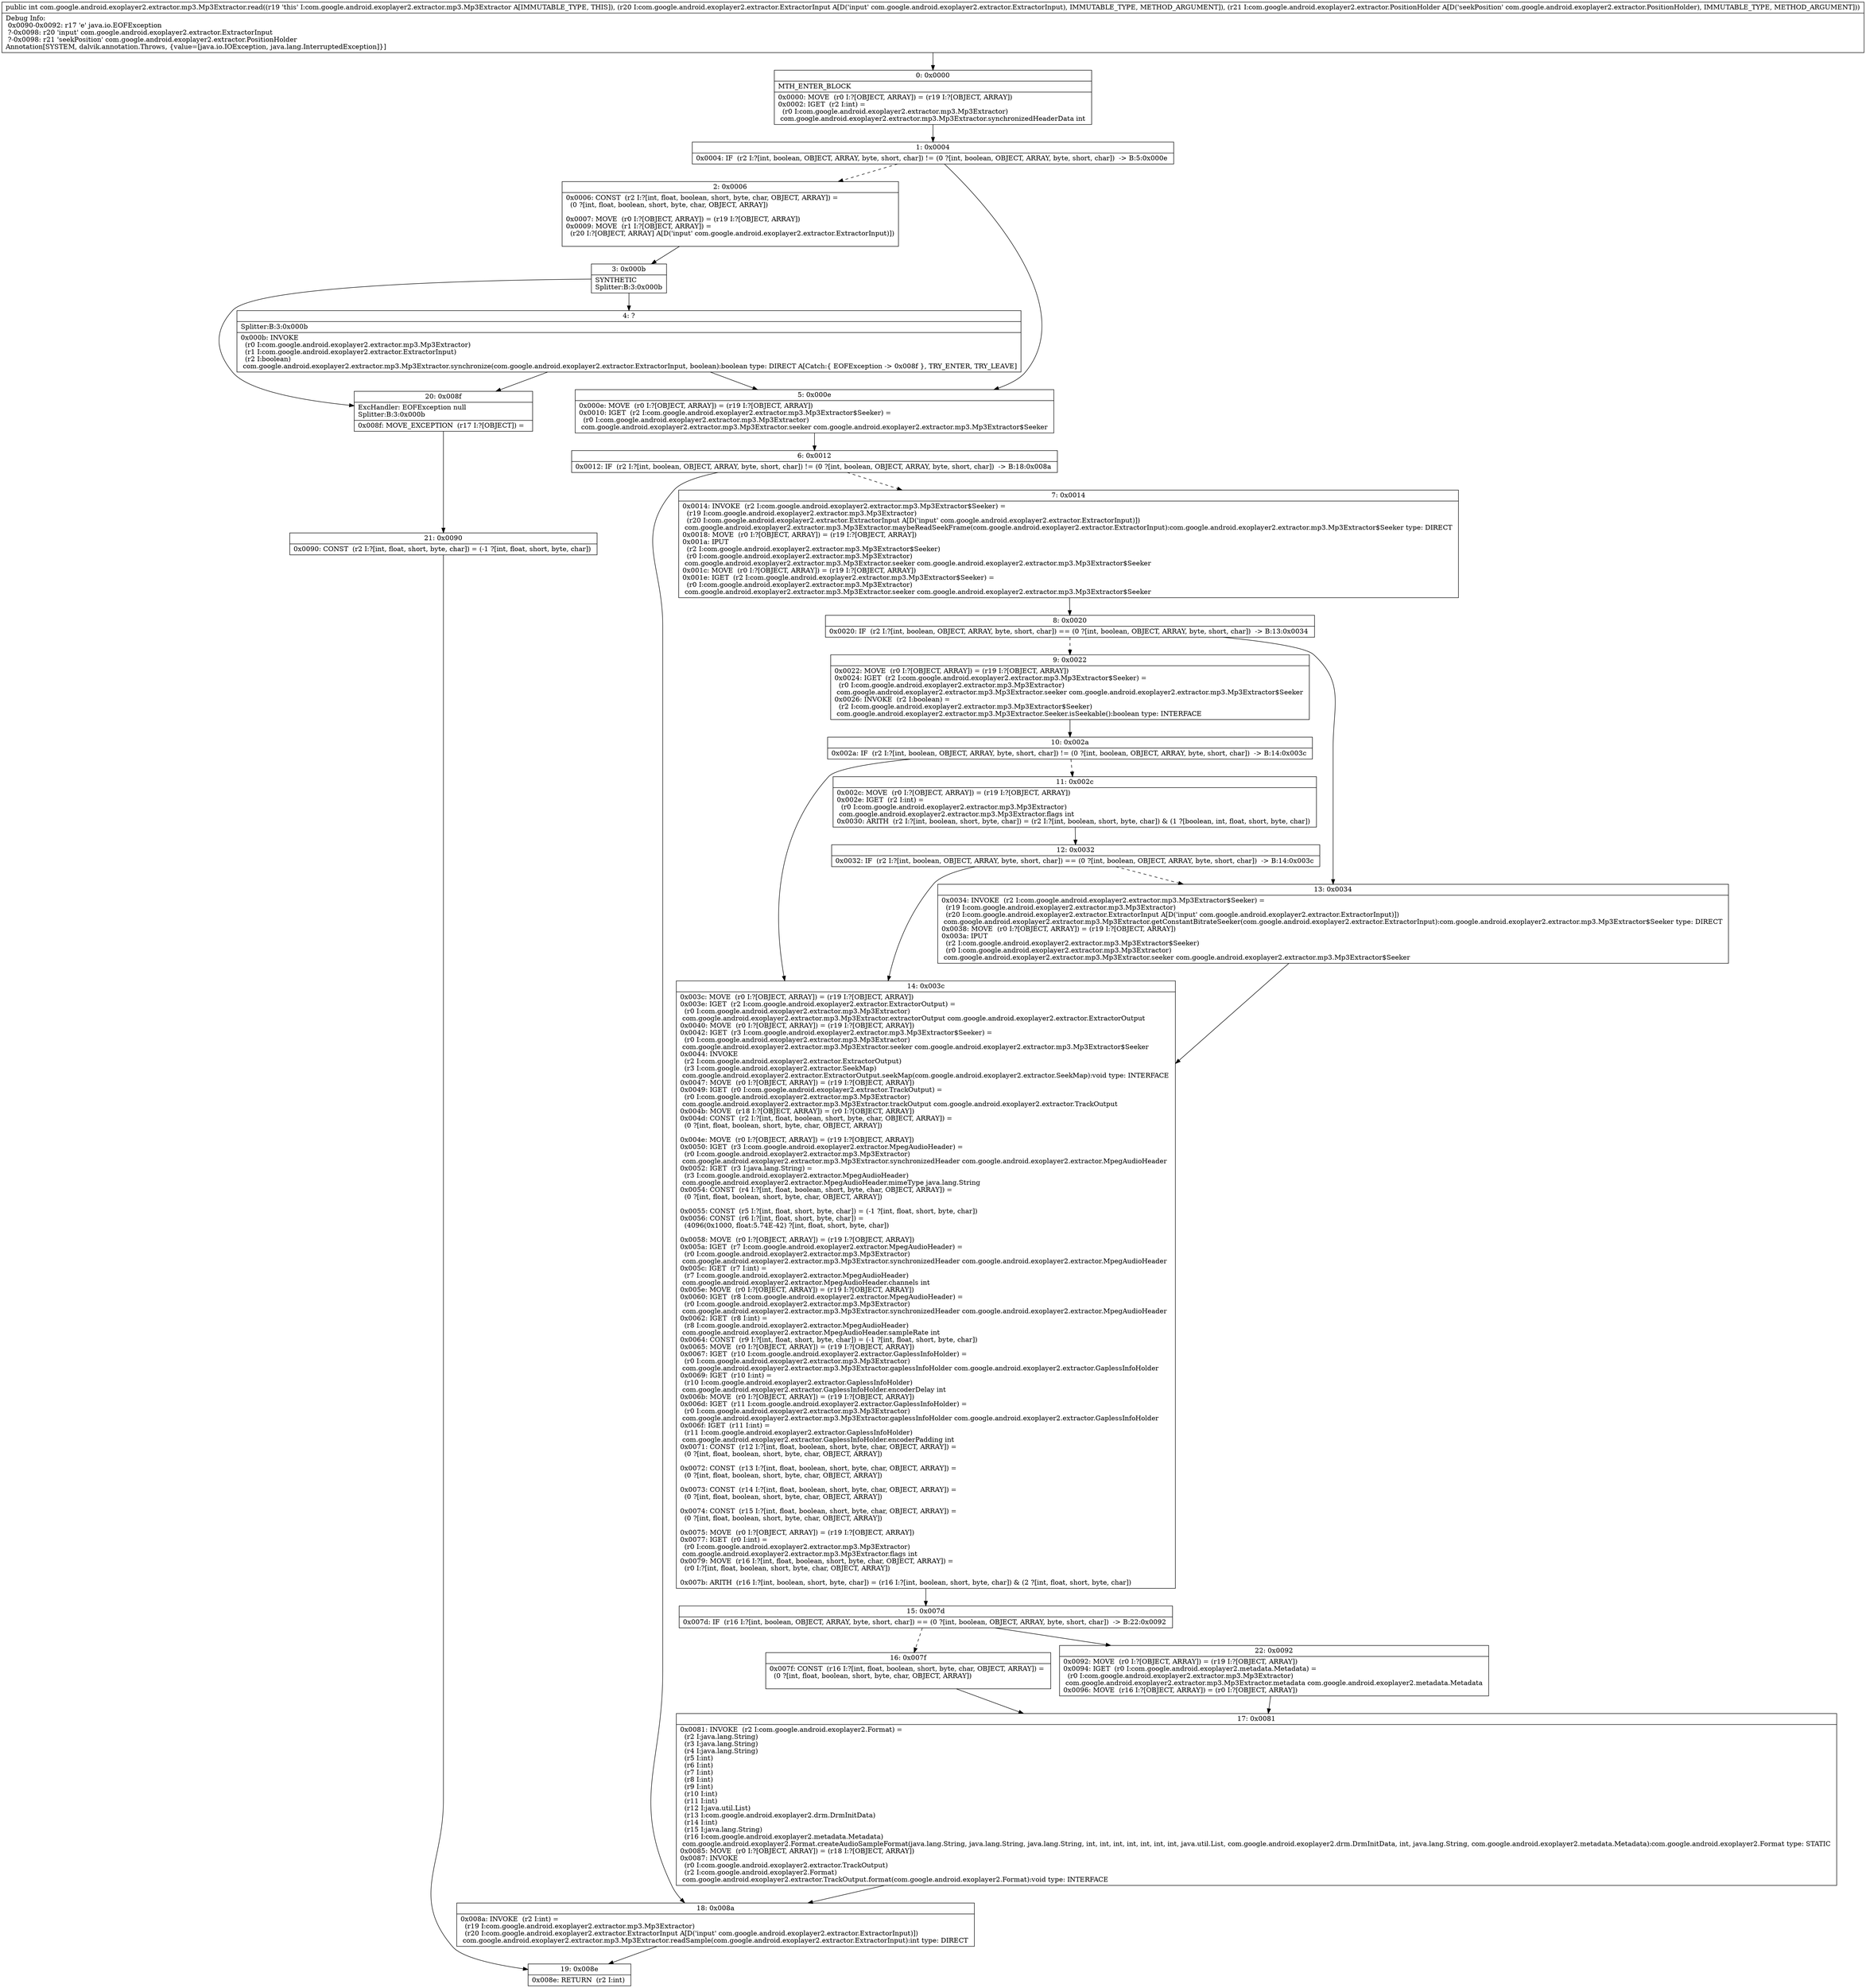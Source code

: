 digraph "CFG forcom.google.android.exoplayer2.extractor.mp3.Mp3Extractor.read(Lcom\/google\/android\/exoplayer2\/extractor\/ExtractorInput;Lcom\/google\/android\/exoplayer2\/extractor\/PositionHolder;)I" {
Node_0 [shape=record,label="{0\:\ 0x0000|MTH_ENTER_BLOCK\l|0x0000: MOVE  (r0 I:?[OBJECT, ARRAY]) = (r19 I:?[OBJECT, ARRAY]) \l0x0002: IGET  (r2 I:int) = \l  (r0 I:com.google.android.exoplayer2.extractor.mp3.Mp3Extractor)\l com.google.android.exoplayer2.extractor.mp3.Mp3Extractor.synchronizedHeaderData int \l}"];
Node_1 [shape=record,label="{1\:\ 0x0004|0x0004: IF  (r2 I:?[int, boolean, OBJECT, ARRAY, byte, short, char]) != (0 ?[int, boolean, OBJECT, ARRAY, byte, short, char])  \-\> B:5:0x000e \l}"];
Node_2 [shape=record,label="{2\:\ 0x0006|0x0006: CONST  (r2 I:?[int, float, boolean, short, byte, char, OBJECT, ARRAY]) = \l  (0 ?[int, float, boolean, short, byte, char, OBJECT, ARRAY])\l \l0x0007: MOVE  (r0 I:?[OBJECT, ARRAY]) = (r19 I:?[OBJECT, ARRAY]) \l0x0009: MOVE  (r1 I:?[OBJECT, ARRAY]) = \l  (r20 I:?[OBJECT, ARRAY] A[D('input' com.google.android.exoplayer2.extractor.ExtractorInput)])\l \l}"];
Node_3 [shape=record,label="{3\:\ 0x000b|SYNTHETIC\lSplitter:B:3:0x000b\l}"];
Node_4 [shape=record,label="{4\:\ ?|Splitter:B:3:0x000b\l|0x000b: INVOKE  \l  (r0 I:com.google.android.exoplayer2.extractor.mp3.Mp3Extractor)\l  (r1 I:com.google.android.exoplayer2.extractor.ExtractorInput)\l  (r2 I:boolean)\l com.google.android.exoplayer2.extractor.mp3.Mp3Extractor.synchronize(com.google.android.exoplayer2.extractor.ExtractorInput, boolean):boolean type: DIRECT A[Catch:\{ EOFException \-\> 0x008f \}, TRY_ENTER, TRY_LEAVE]\l}"];
Node_5 [shape=record,label="{5\:\ 0x000e|0x000e: MOVE  (r0 I:?[OBJECT, ARRAY]) = (r19 I:?[OBJECT, ARRAY]) \l0x0010: IGET  (r2 I:com.google.android.exoplayer2.extractor.mp3.Mp3Extractor$Seeker) = \l  (r0 I:com.google.android.exoplayer2.extractor.mp3.Mp3Extractor)\l com.google.android.exoplayer2.extractor.mp3.Mp3Extractor.seeker com.google.android.exoplayer2.extractor.mp3.Mp3Extractor$Seeker \l}"];
Node_6 [shape=record,label="{6\:\ 0x0012|0x0012: IF  (r2 I:?[int, boolean, OBJECT, ARRAY, byte, short, char]) != (0 ?[int, boolean, OBJECT, ARRAY, byte, short, char])  \-\> B:18:0x008a \l}"];
Node_7 [shape=record,label="{7\:\ 0x0014|0x0014: INVOKE  (r2 I:com.google.android.exoplayer2.extractor.mp3.Mp3Extractor$Seeker) = \l  (r19 I:com.google.android.exoplayer2.extractor.mp3.Mp3Extractor)\l  (r20 I:com.google.android.exoplayer2.extractor.ExtractorInput A[D('input' com.google.android.exoplayer2.extractor.ExtractorInput)])\l com.google.android.exoplayer2.extractor.mp3.Mp3Extractor.maybeReadSeekFrame(com.google.android.exoplayer2.extractor.ExtractorInput):com.google.android.exoplayer2.extractor.mp3.Mp3Extractor$Seeker type: DIRECT \l0x0018: MOVE  (r0 I:?[OBJECT, ARRAY]) = (r19 I:?[OBJECT, ARRAY]) \l0x001a: IPUT  \l  (r2 I:com.google.android.exoplayer2.extractor.mp3.Mp3Extractor$Seeker)\l  (r0 I:com.google.android.exoplayer2.extractor.mp3.Mp3Extractor)\l com.google.android.exoplayer2.extractor.mp3.Mp3Extractor.seeker com.google.android.exoplayer2.extractor.mp3.Mp3Extractor$Seeker \l0x001c: MOVE  (r0 I:?[OBJECT, ARRAY]) = (r19 I:?[OBJECT, ARRAY]) \l0x001e: IGET  (r2 I:com.google.android.exoplayer2.extractor.mp3.Mp3Extractor$Seeker) = \l  (r0 I:com.google.android.exoplayer2.extractor.mp3.Mp3Extractor)\l com.google.android.exoplayer2.extractor.mp3.Mp3Extractor.seeker com.google.android.exoplayer2.extractor.mp3.Mp3Extractor$Seeker \l}"];
Node_8 [shape=record,label="{8\:\ 0x0020|0x0020: IF  (r2 I:?[int, boolean, OBJECT, ARRAY, byte, short, char]) == (0 ?[int, boolean, OBJECT, ARRAY, byte, short, char])  \-\> B:13:0x0034 \l}"];
Node_9 [shape=record,label="{9\:\ 0x0022|0x0022: MOVE  (r0 I:?[OBJECT, ARRAY]) = (r19 I:?[OBJECT, ARRAY]) \l0x0024: IGET  (r2 I:com.google.android.exoplayer2.extractor.mp3.Mp3Extractor$Seeker) = \l  (r0 I:com.google.android.exoplayer2.extractor.mp3.Mp3Extractor)\l com.google.android.exoplayer2.extractor.mp3.Mp3Extractor.seeker com.google.android.exoplayer2.extractor.mp3.Mp3Extractor$Seeker \l0x0026: INVOKE  (r2 I:boolean) = \l  (r2 I:com.google.android.exoplayer2.extractor.mp3.Mp3Extractor$Seeker)\l com.google.android.exoplayer2.extractor.mp3.Mp3Extractor.Seeker.isSeekable():boolean type: INTERFACE \l}"];
Node_10 [shape=record,label="{10\:\ 0x002a|0x002a: IF  (r2 I:?[int, boolean, OBJECT, ARRAY, byte, short, char]) != (0 ?[int, boolean, OBJECT, ARRAY, byte, short, char])  \-\> B:14:0x003c \l}"];
Node_11 [shape=record,label="{11\:\ 0x002c|0x002c: MOVE  (r0 I:?[OBJECT, ARRAY]) = (r19 I:?[OBJECT, ARRAY]) \l0x002e: IGET  (r2 I:int) = \l  (r0 I:com.google.android.exoplayer2.extractor.mp3.Mp3Extractor)\l com.google.android.exoplayer2.extractor.mp3.Mp3Extractor.flags int \l0x0030: ARITH  (r2 I:?[int, boolean, short, byte, char]) = (r2 I:?[int, boolean, short, byte, char]) & (1 ?[boolean, int, float, short, byte, char]) \l}"];
Node_12 [shape=record,label="{12\:\ 0x0032|0x0032: IF  (r2 I:?[int, boolean, OBJECT, ARRAY, byte, short, char]) == (0 ?[int, boolean, OBJECT, ARRAY, byte, short, char])  \-\> B:14:0x003c \l}"];
Node_13 [shape=record,label="{13\:\ 0x0034|0x0034: INVOKE  (r2 I:com.google.android.exoplayer2.extractor.mp3.Mp3Extractor$Seeker) = \l  (r19 I:com.google.android.exoplayer2.extractor.mp3.Mp3Extractor)\l  (r20 I:com.google.android.exoplayer2.extractor.ExtractorInput A[D('input' com.google.android.exoplayer2.extractor.ExtractorInput)])\l com.google.android.exoplayer2.extractor.mp3.Mp3Extractor.getConstantBitrateSeeker(com.google.android.exoplayer2.extractor.ExtractorInput):com.google.android.exoplayer2.extractor.mp3.Mp3Extractor$Seeker type: DIRECT \l0x0038: MOVE  (r0 I:?[OBJECT, ARRAY]) = (r19 I:?[OBJECT, ARRAY]) \l0x003a: IPUT  \l  (r2 I:com.google.android.exoplayer2.extractor.mp3.Mp3Extractor$Seeker)\l  (r0 I:com.google.android.exoplayer2.extractor.mp3.Mp3Extractor)\l com.google.android.exoplayer2.extractor.mp3.Mp3Extractor.seeker com.google.android.exoplayer2.extractor.mp3.Mp3Extractor$Seeker \l}"];
Node_14 [shape=record,label="{14\:\ 0x003c|0x003c: MOVE  (r0 I:?[OBJECT, ARRAY]) = (r19 I:?[OBJECT, ARRAY]) \l0x003e: IGET  (r2 I:com.google.android.exoplayer2.extractor.ExtractorOutput) = \l  (r0 I:com.google.android.exoplayer2.extractor.mp3.Mp3Extractor)\l com.google.android.exoplayer2.extractor.mp3.Mp3Extractor.extractorOutput com.google.android.exoplayer2.extractor.ExtractorOutput \l0x0040: MOVE  (r0 I:?[OBJECT, ARRAY]) = (r19 I:?[OBJECT, ARRAY]) \l0x0042: IGET  (r3 I:com.google.android.exoplayer2.extractor.mp3.Mp3Extractor$Seeker) = \l  (r0 I:com.google.android.exoplayer2.extractor.mp3.Mp3Extractor)\l com.google.android.exoplayer2.extractor.mp3.Mp3Extractor.seeker com.google.android.exoplayer2.extractor.mp3.Mp3Extractor$Seeker \l0x0044: INVOKE  \l  (r2 I:com.google.android.exoplayer2.extractor.ExtractorOutput)\l  (r3 I:com.google.android.exoplayer2.extractor.SeekMap)\l com.google.android.exoplayer2.extractor.ExtractorOutput.seekMap(com.google.android.exoplayer2.extractor.SeekMap):void type: INTERFACE \l0x0047: MOVE  (r0 I:?[OBJECT, ARRAY]) = (r19 I:?[OBJECT, ARRAY]) \l0x0049: IGET  (r0 I:com.google.android.exoplayer2.extractor.TrackOutput) = \l  (r0 I:com.google.android.exoplayer2.extractor.mp3.Mp3Extractor)\l com.google.android.exoplayer2.extractor.mp3.Mp3Extractor.trackOutput com.google.android.exoplayer2.extractor.TrackOutput \l0x004b: MOVE  (r18 I:?[OBJECT, ARRAY]) = (r0 I:?[OBJECT, ARRAY]) \l0x004d: CONST  (r2 I:?[int, float, boolean, short, byte, char, OBJECT, ARRAY]) = \l  (0 ?[int, float, boolean, short, byte, char, OBJECT, ARRAY])\l \l0x004e: MOVE  (r0 I:?[OBJECT, ARRAY]) = (r19 I:?[OBJECT, ARRAY]) \l0x0050: IGET  (r3 I:com.google.android.exoplayer2.extractor.MpegAudioHeader) = \l  (r0 I:com.google.android.exoplayer2.extractor.mp3.Mp3Extractor)\l com.google.android.exoplayer2.extractor.mp3.Mp3Extractor.synchronizedHeader com.google.android.exoplayer2.extractor.MpegAudioHeader \l0x0052: IGET  (r3 I:java.lang.String) = \l  (r3 I:com.google.android.exoplayer2.extractor.MpegAudioHeader)\l com.google.android.exoplayer2.extractor.MpegAudioHeader.mimeType java.lang.String \l0x0054: CONST  (r4 I:?[int, float, boolean, short, byte, char, OBJECT, ARRAY]) = \l  (0 ?[int, float, boolean, short, byte, char, OBJECT, ARRAY])\l \l0x0055: CONST  (r5 I:?[int, float, short, byte, char]) = (\-1 ?[int, float, short, byte, char]) \l0x0056: CONST  (r6 I:?[int, float, short, byte, char]) = \l  (4096(0x1000, float:5.74E\-42) ?[int, float, short, byte, char])\l \l0x0058: MOVE  (r0 I:?[OBJECT, ARRAY]) = (r19 I:?[OBJECT, ARRAY]) \l0x005a: IGET  (r7 I:com.google.android.exoplayer2.extractor.MpegAudioHeader) = \l  (r0 I:com.google.android.exoplayer2.extractor.mp3.Mp3Extractor)\l com.google.android.exoplayer2.extractor.mp3.Mp3Extractor.synchronizedHeader com.google.android.exoplayer2.extractor.MpegAudioHeader \l0x005c: IGET  (r7 I:int) = \l  (r7 I:com.google.android.exoplayer2.extractor.MpegAudioHeader)\l com.google.android.exoplayer2.extractor.MpegAudioHeader.channels int \l0x005e: MOVE  (r0 I:?[OBJECT, ARRAY]) = (r19 I:?[OBJECT, ARRAY]) \l0x0060: IGET  (r8 I:com.google.android.exoplayer2.extractor.MpegAudioHeader) = \l  (r0 I:com.google.android.exoplayer2.extractor.mp3.Mp3Extractor)\l com.google.android.exoplayer2.extractor.mp3.Mp3Extractor.synchronizedHeader com.google.android.exoplayer2.extractor.MpegAudioHeader \l0x0062: IGET  (r8 I:int) = \l  (r8 I:com.google.android.exoplayer2.extractor.MpegAudioHeader)\l com.google.android.exoplayer2.extractor.MpegAudioHeader.sampleRate int \l0x0064: CONST  (r9 I:?[int, float, short, byte, char]) = (\-1 ?[int, float, short, byte, char]) \l0x0065: MOVE  (r0 I:?[OBJECT, ARRAY]) = (r19 I:?[OBJECT, ARRAY]) \l0x0067: IGET  (r10 I:com.google.android.exoplayer2.extractor.GaplessInfoHolder) = \l  (r0 I:com.google.android.exoplayer2.extractor.mp3.Mp3Extractor)\l com.google.android.exoplayer2.extractor.mp3.Mp3Extractor.gaplessInfoHolder com.google.android.exoplayer2.extractor.GaplessInfoHolder \l0x0069: IGET  (r10 I:int) = \l  (r10 I:com.google.android.exoplayer2.extractor.GaplessInfoHolder)\l com.google.android.exoplayer2.extractor.GaplessInfoHolder.encoderDelay int \l0x006b: MOVE  (r0 I:?[OBJECT, ARRAY]) = (r19 I:?[OBJECT, ARRAY]) \l0x006d: IGET  (r11 I:com.google.android.exoplayer2.extractor.GaplessInfoHolder) = \l  (r0 I:com.google.android.exoplayer2.extractor.mp3.Mp3Extractor)\l com.google.android.exoplayer2.extractor.mp3.Mp3Extractor.gaplessInfoHolder com.google.android.exoplayer2.extractor.GaplessInfoHolder \l0x006f: IGET  (r11 I:int) = \l  (r11 I:com.google.android.exoplayer2.extractor.GaplessInfoHolder)\l com.google.android.exoplayer2.extractor.GaplessInfoHolder.encoderPadding int \l0x0071: CONST  (r12 I:?[int, float, boolean, short, byte, char, OBJECT, ARRAY]) = \l  (0 ?[int, float, boolean, short, byte, char, OBJECT, ARRAY])\l \l0x0072: CONST  (r13 I:?[int, float, boolean, short, byte, char, OBJECT, ARRAY]) = \l  (0 ?[int, float, boolean, short, byte, char, OBJECT, ARRAY])\l \l0x0073: CONST  (r14 I:?[int, float, boolean, short, byte, char, OBJECT, ARRAY]) = \l  (0 ?[int, float, boolean, short, byte, char, OBJECT, ARRAY])\l \l0x0074: CONST  (r15 I:?[int, float, boolean, short, byte, char, OBJECT, ARRAY]) = \l  (0 ?[int, float, boolean, short, byte, char, OBJECT, ARRAY])\l \l0x0075: MOVE  (r0 I:?[OBJECT, ARRAY]) = (r19 I:?[OBJECT, ARRAY]) \l0x0077: IGET  (r0 I:int) = \l  (r0 I:com.google.android.exoplayer2.extractor.mp3.Mp3Extractor)\l com.google.android.exoplayer2.extractor.mp3.Mp3Extractor.flags int \l0x0079: MOVE  (r16 I:?[int, float, boolean, short, byte, char, OBJECT, ARRAY]) = \l  (r0 I:?[int, float, boolean, short, byte, char, OBJECT, ARRAY])\l \l0x007b: ARITH  (r16 I:?[int, boolean, short, byte, char]) = (r16 I:?[int, boolean, short, byte, char]) & (2 ?[int, float, short, byte, char]) \l}"];
Node_15 [shape=record,label="{15\:\ 0x007d|0x007d: IF  (r16 I:?[int, boolean, OBJECT, ARRAY, byte, short, char]) == (0 ?[int, boolean, OBJECT, ARRAY, byte, short, char])  \-\> B:22:0x0092 \l}"];
Node_16 [shape=record,label="{16\:\ 0x007f|0x007f: CONST  (r16 I:?[int, float, boolean, short, byte, char, OBJECT, ARRAY]) = \l  (0 ?[int, float, boolean, short, byte, char, OBJECT, ARRAY])\l \l}"];
Node_17 [shape=record,label="{17\:\ 0x0081|0x0081: INVOKE  (r2 I:com.google.android.exoplayer2.Format) = \l  (r2 I:java.lang.String)\l  (r3 I:java.lang.String)\l  (r4 I:java.lang.String)\l  (r5 I:int)\l  (r6 I:int)\l  (r7 I:int)\l  (r8 I:int)\l  (r9 I:int)\l  (r10 I:int)\l  (r11 I:int)\l  (r12 I:java.util.List)\l  (r13 I:com.google.android.exoplayer2.drm.DrmInitData)\l  (r14 I:int)\l  (r15 I:java.lang.String)\l  (r16 I:com.google.android.exoplayer2.metadata.Metadata)\l com.google.android.exoplayer2.Format.createAudioSampleFormat(java.lang.String, java.lang.String, java.lang.String, int, int, int, int, int, int, int, java.util.List, com.google.android.exoplayer2.drm.DrmInitData, int, java.lang.String, com.google.android.exoplayer2.metadata.Metadata):com.google.android.exoplayer2.Format type: STATIC \l0x0085: MOVE  (r0 I:?[OBJECT, ARRAY]) = (r18 I:?[OBJECT, ARRAY]) \l0x0087: INVOKE  \l  (r0 I:com.google.android.exoplayer2.extractor.TrackOutput)\l  (r2 I:com.google.android.exoplayer2.Format)\l com.google.android.exoplayer2.extractor.TrackOutput.format(com.google.android.exoplayer2.Format):void type: INTERFACE \l}"];
Node_18 [shape=record,label="{18\:\ 0x008a|0x008a: INVOKE  (r2 I:int) = \l  (r19 I:com.google.android.exoplayer2.extractor.mp3.Mp3Extractor)\l  (r20 I:com.google.android.exoplayer2.extractor.ExtractorInput A[D('input' com.google.android.exoplayer2.extractor.ExtractorInput)])\l com.google.android.exoplayer2.extractor.mp3.Mp3Extractor.readSample(com.google.android.exoplayer2.extractor.ExtractorInput):int type: DIRECT \l}"];
Node_19 [shape=record,label="{19\:\ 0x008e|0x008e: RETURN  (r2 I:int) \l}"];
Node_20 [shape=record,label="{20\:\ 0x008f|ExcHandler: EOFException null\lSplitter:B:3:0x000b\l|0x008f: MOVE_EXCEPTION  (r17 I:?[OBJECT]) =  \l}"];
Node_21 [shape=record,label="{21\:\ 0x0090|0x0090: CONST  (r2 I:?[int, float, short, byte, char]) = (\-1 ?[int, float, short, byte, char]) \l}"];
Node_22 [shape=record,label="{22\:\ 0x0092|0x0092: MOVE  (r0 I:?[OBJECT, ARRAY]) = (r19 I:?[OBJECT, ARRAY]) \l0x0094: IGET  (r0 I:com.google.android.exoplayer2.metadata.Metadata) = \l  (r0 I:com.google.android.exoplayer2.extractor.mp3.Mp3Extractor)\l com.google.android.exoplayer2.extractor.mp3.Mp3Extractor.metadata com.google.android.exoplayer2.metadata.Metadata \l0x0096: MOVE  (r16 I:?[OBJECT, ARRAY]) = (r0 I:?[OBJECT, ARRAY]) \l}"];
MethodNode[shape=record,label="{public int com.google.android.exoplayer2.extractor.mp3.Mp3Extractor.read((r19 'this' I:com.google.android.exoplayer2.extractor.mp3.Mp3Extractor A[IMMUTABLE_TYPE, THIS]), (r20 I:com.google.android.exoplayer2.extractor.ExtractorInput A[D('input' com.google.android.exoplayer2.extractor.ExtractorInput), IMMUTABLE_TYPE, METHOD_ARGUMENT]), (r21 I:com.google.android.exoplayer2.extractor.PositionHolder A[D('seekPosition' com.google.android.exoplayer2.extractor.PositionHolder), IMMUTABLE_TYPE, METHOD_ARGUMENT]))  | Debug Info:\l  0x0090\-0x0092: r17 'e' java.io.EOFException\l  ?\-0x0098: r20 'input' com.google.android.exoplayer2.extractor.ExtractorInput\l  ?\-0x0098: r21 'seekPosition' com.google.android.exoplayer2.extractor.PositionHolder\lAnnotation[SYSTEM, dalvik.annotation.Throws, \{value=[java.io.IOException, java.lang.InterruptedException]\}]\l}"];
MethodNode -> Node_0;
Node_0 -> Node_1;
Node_1 -> Node_2[style=dashed];
Node_1 -> Node_5;
Node_2 -> Node_3;
Node_3 -> Node_4;
Node_3 -> Node_20;
Node_4 -> Node_5;
Node_4 -> Node_20;
Node_5 -> Node_6;
Node_6 -> Node_7[style=dashed];
Node_6 -> Node_18;
Node_7 -> Node_8;
Node_8 -> Node_9[style=dashed];
Node_8 -> Node_13;
Node_9 -> Node_10;
Node_10 -> Node_11[style=dashed];
Node_10 -> Node_14;
Node_11 -> Node_12;
Node_12 -> Node_13[style=dashed];
Node_12 -> Node_14;
Node_13 -> Node_14;
Node_14 -> Node_15;
Node_15 -> Node_16[style=dashed];
Node_15 -> Node_22;
Node_16 -> Node_17;
Node_17 -> Node_18;
Node_18 -> Node_19;
Node_20 -> Node_21;
Node_21 -> Node_19;
Node_22 -> Node_17;
}

